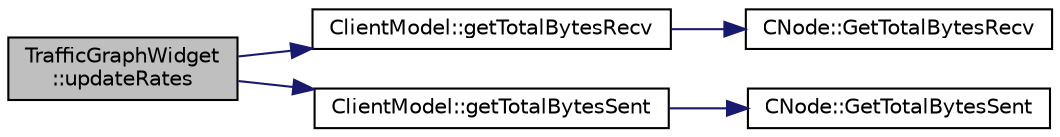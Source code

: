 digraph "TrafficGraphWidget::updateRates"
{
  edge [fontname="Helvetica",fontsize="10",labelfontname="Helvetica",labelfontsize="10"];
  node [fontname="Helvetica",fontsize="10",shape=record];
  rankdir="LR";
  Node33 [label="TrafficGraphWidget\l::updateRates",height=0.2,width=0.4,color="black", fillcolor="grey75", style="filled", fontcolor="black"];
  Node33 -> Node34 [color="midnightblue",fontsize="10",style="solid",fontname="Helvetica"];
  Node34 [label="ClientModel::getTotalBytesRecv",height=0.2,width=0.4,color="black", fillcolor="white", style="filled",URL="$df/d25/class_client_model.html#a3ecd021e48073debd6dfeb90fdb3e7bd"];
  Node34 -> Node35 [color="midnightblue",fontsize="10",style="solid",fontname="Helvetica"];
  Node35 [label="CNode::GetTotalBytesRecv",height=0.2,width=0.4,color="black", fillcolor="white", style="filled",URL="$d1/d64/class_c_node.html#a1988b63b48fdc9b72014bdf9588b0168"];
  Node33 -> Node36 [color="midnightblue",fontsize="10",style="solid",fontname="Helvetica"];
  Node36 [label="ClientModel::getTotalBytesSent",height=0.2,width=0.4,color="black", fillcolor="white", style="filled",URL="$df/d25/class_client_model.html#a53cd536b119e49b0fab9c95d13a247ed"];
  Node36 -> Node37 [color="midnightblue",fontsize="10",style="solid",fontname="Helvetica"];
  Node37 [label="CNode::GetTotalBytesSent",height=0.2,width=0.4,color="black", fillcolor="white", style="filled",URL="$d1/d64/class_c_node.html#af318a64e7ddad50d1e1b6fc123a5f0b9"];
}
